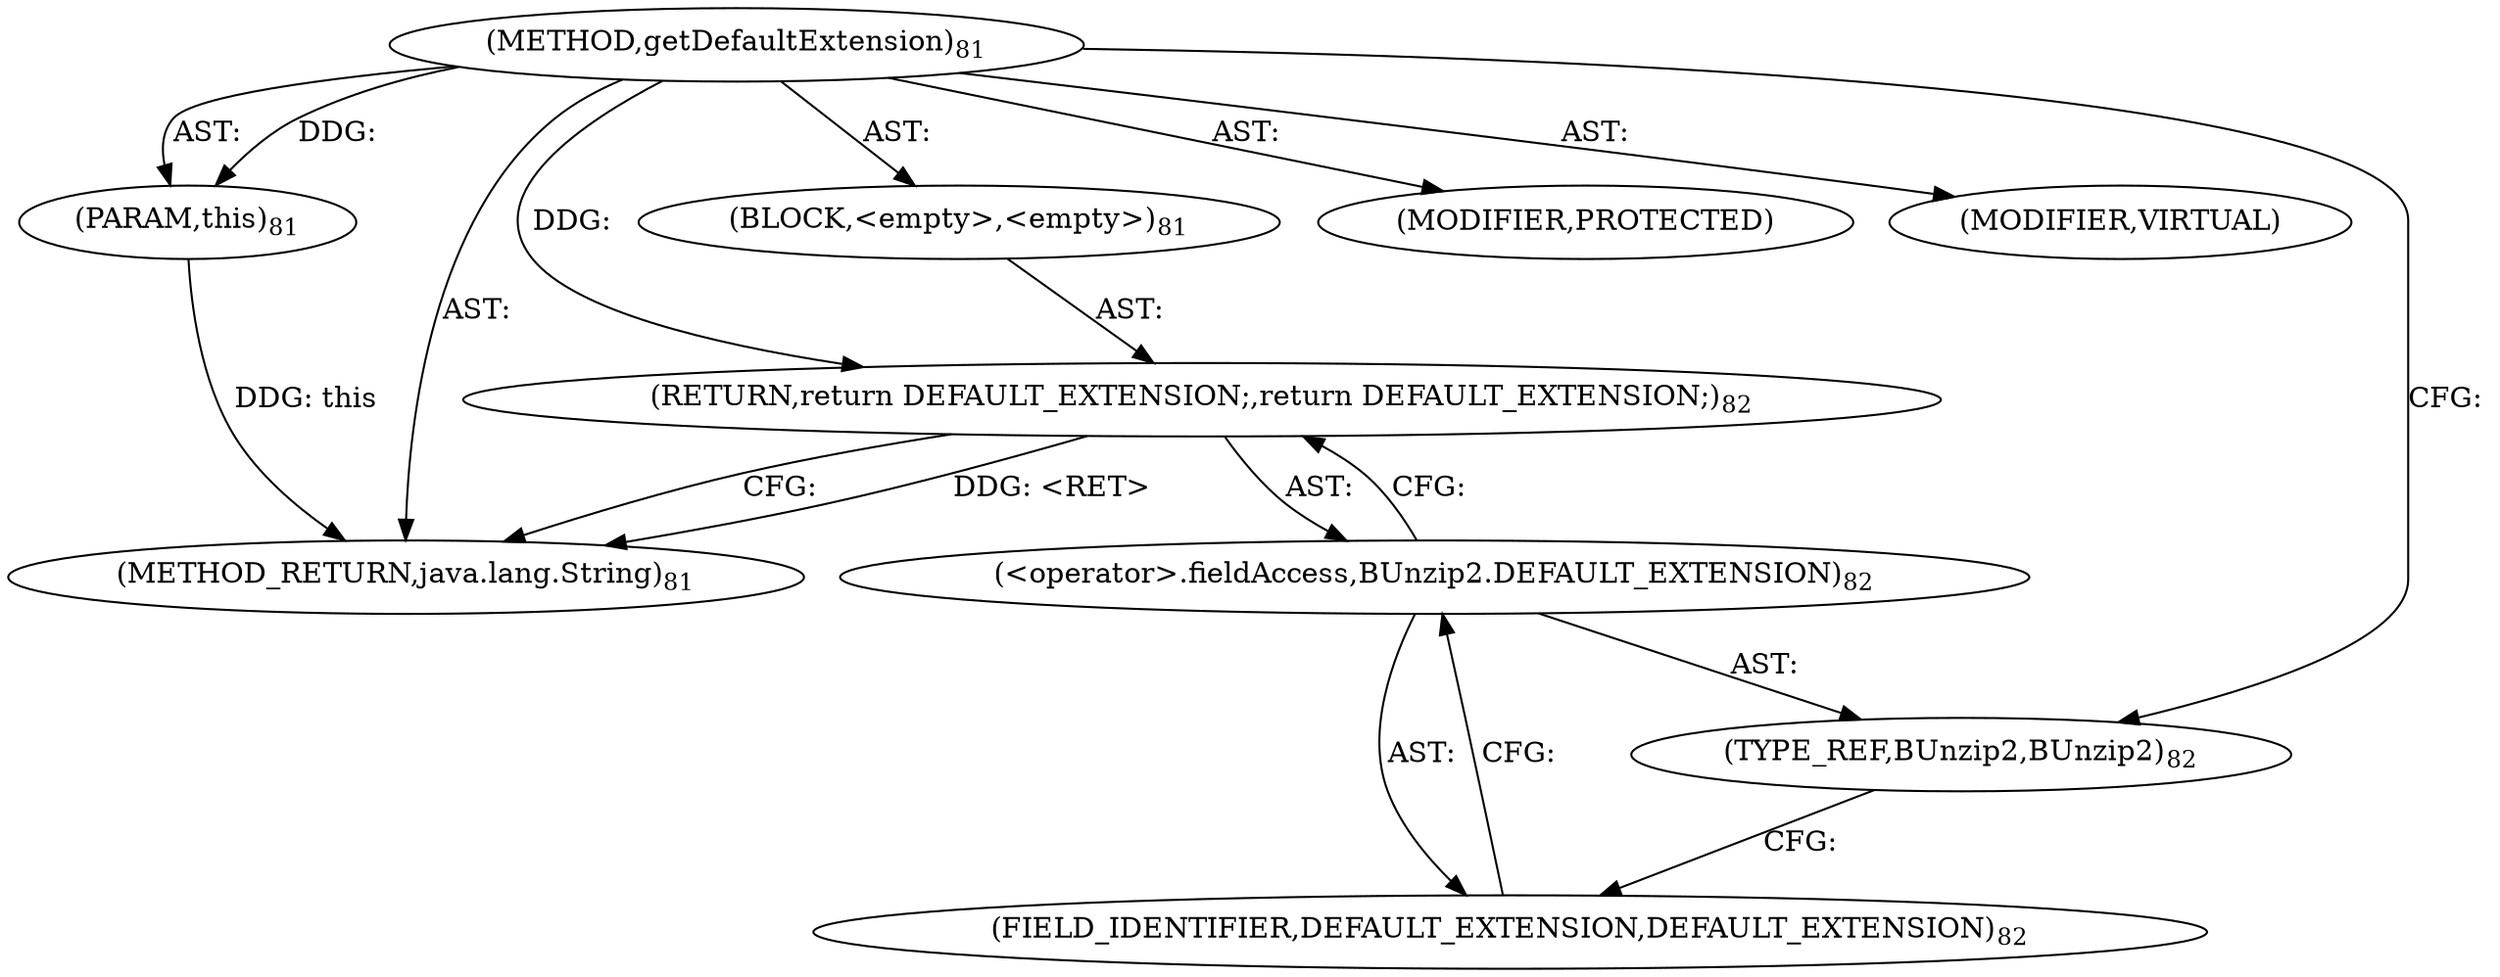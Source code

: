 digraph "getDefaultExtension" {  
"111669149696" [label = <(METHOD,getDefaultExtension)<SUB>81</SUB>> ]
"115964116993" [label = <(PARAM,this)<SUB>81</SUB>> ]
"25769803776" [label = <(BLOCK,&lt;empty&gt;,&lt;empty&gt;)<SUB>81</SUB>> ]
"146028888064" [label = <(RETURN,return DEFAULT_EXTENSION;,return DEFAULT_EXTENSION;)<SUB>82</SUB>> ]
"30064771072" [label = <(&lt;operator&gt;.fieldAccess,BUnzip2.DEFAULT_EXTENSION)<SUB>82</SUB>> ]
"180388626432" [label = <(TYPE_REF,BUnzip2,BUnzip2)<SUB>82</SUB>> ]
"55834574848" [label = <(FIELD_IDENTIFIER,DEFAULT_EXTENSION,DEFAULT_EXTENSION)<SUB>82</SUB>> ]
"133143986178" [label = <(MODIFIER,PROTECTED)> ]
"133143986179" [label = <(MODIFIER,VIRTUAL)> ]
"128849018880" [label = <(METHOD_RETURN,java.lang.String)<SUB>81</SUB>> ]
  "111669149696" -> "115964116993"  [ label = "AST: "] 
  "111669149696" -> "25769803776"  [ label = "AST: "] 
  "111669149696" -> "133143986178"  [ label = "AST: "] 
  "111669149696" -> "133143986179"  [ label = "AST: "] 
  "111669149696" -> "128849018880"  [ label = "AST: "] 
  "25769803776" -> "146028888064"  [ label = "AST: "] 
  "146028888064" -> "30064771072"  [ label = "AST: "] 
  "30064771072" -> "180388626432"  [ label = "AST: "] 
  "30064771072" -> "55834574848"  [ label = "AST: "] 
  "146028888064" -> "128849018880"  [ label = "CFG: "] 
  "30064771072" -> "146028888064"  [ label = "CFG: "] 
  "180388626432" -> "55834574848"  [ label = "CFG: "] 
  "55834574848" -> "30064771072"  [ label = "CFG: "] 
  "111669149696" -> "180388626432"  [ label = "CFG: "] 
  "146028888064" -> "128849018880"  [ label = "DDG: &lt;RET&gt;"] 
  "115964116993" -> "128849018880"  [ label = "DDG: this"] 
  "111669149696" -> "115964116993"  [ label = "DDG: "] 
  "111669149696" -> "146028888064"  [ label = "DDG: "] 
}
